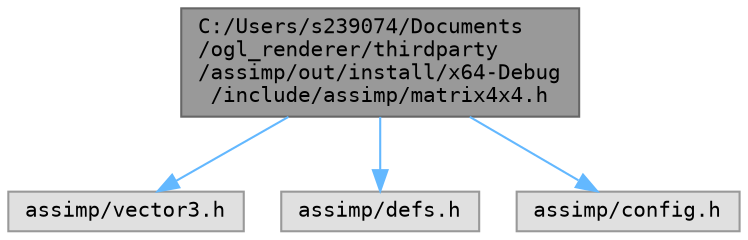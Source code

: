 digraph "C:/Users/s239074/Documents/ogl_renderer/thirdparty/assimp/out/install/x64-Debug/include/assimp/matrix4x4.h"
{
 // LATEX_PDF_SIZE
  bgcolor="transparent";
  edge [fontname=Terminal,fontsize=10,labelfontname=Helvetica,labelfontsize=10];
  node [fontname=Terminal,fontsize=10,shape=box,height=0.2,width=0.4];
  Node1 [label="C:/Users/s239074/Documents\l/ogl_renderer/thirdparty\l/assimp/out/install/x64-Debug\l/include/assimp/matrix4x4.h",height=0.2,width=0.4,color="gray40", fillcolor="grey60", style="filled", fontcolor="black",tooltip="4x4 matrix structure, including operators when compiling in C++"];
  Node1 -> Node2 [color="steelblue1",style="solid"];
  Node2 [label="assimp/vector3.h",height=0.2,width=0.4,color="grey60", fillcolor="#E0E0E0", style="filled",tooltip=" "];
  Node1 -> Node3 [color="steelblue1",style="solid"];
  Node3 [label="assimp/defs.h",height=0.2,width=0.4,color="grey60", fillcolor="#E0E0E0", style="filled",tooltip=" "];
  Node1 -> Node4 [color="steelblue1",style="solid"];
  Node4 [label="assimp/config.h",height=0.2,width=0.4,color="grey60", fillcolor="#E0E0E0", style="filled",tooltip=" "];
}
